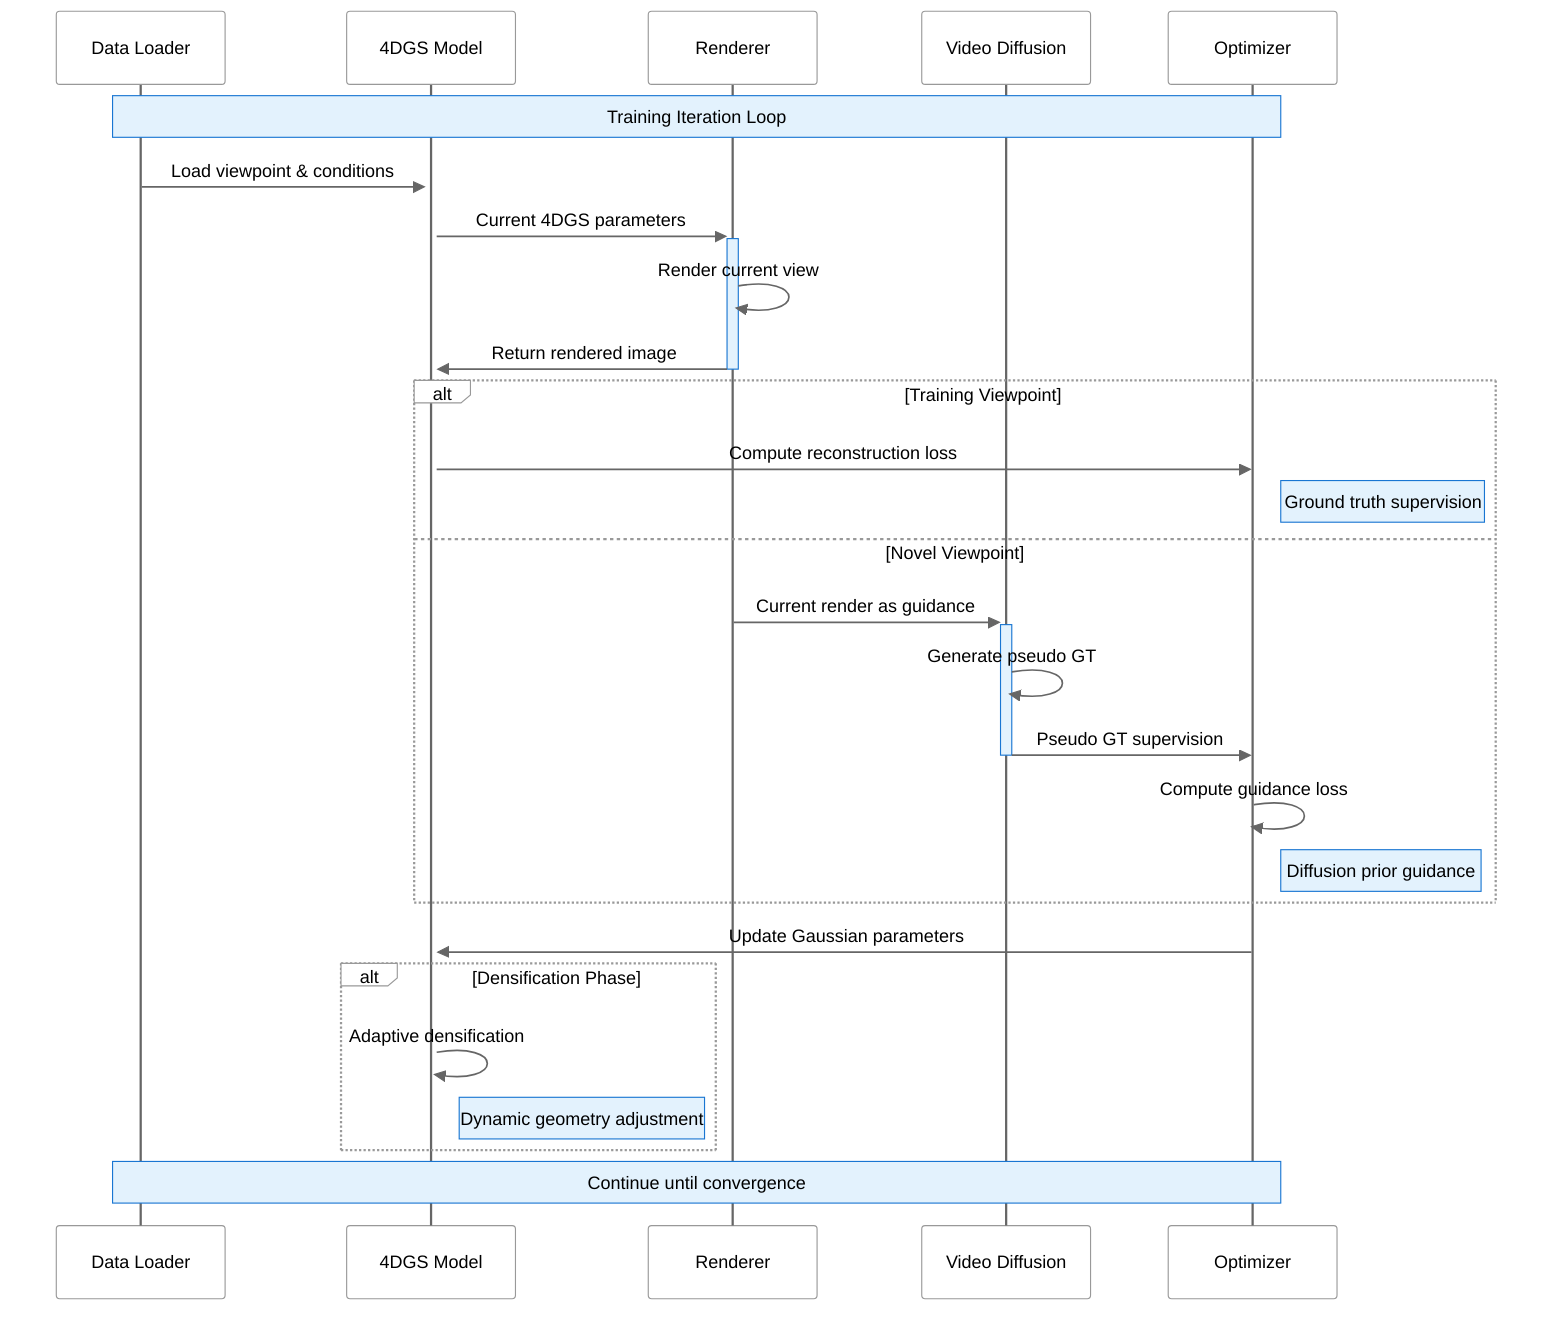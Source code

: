 %%{init: {'theme':'base', 'themeVariables': {'primaryColor':'#FFFFFF','primaryTextColor':'#000','primaryBorderColor':'#999999','lineColor':'#666','secondaryColor':'#F5F5F5','tertiaryColor':'#FFFFFF','noteBkgColor':'#E3F2FD','noteBorderColor':'#1976D2','noteTextColor':'#000','actorBkg':'#FFFFFF','actorBorder':'#999999','actorTextColor':'#000','actorLineColor':'#666','signalColor':'#666','signalTextColor':'#000','labelBoxBkgColor':'#FFFFFF','labelBoxBorderColor':'#999999','labelTextColor':'#000','loopTextColor':'#000','activationBorderColor':'#1976D2','activationBkgColor':'#E3F2FD','sequenceNumberColor':'#FFF'}}}%%
sequenceDiagram
    participant DL as Data Loader
    participant GS as 4DGS Model
    participant RN as Renderer
    participant VD as Video Diffusion
    participant OP as Optimizer
    
    Note over DL,OP: Training Iteration Loop
    
    DL->>+GS: Load viewpoint & conditions
    GS->>+RN: Current 4DGS parameters
    RN->>RN: Render current view
    RN->>-GS: Return rendered image
    
    alt Training Viewpoint
        GS->>OP: Compute reconstruction loss
        Note right of OP: Ground truth supervision
    else Novel Viewpoint
        RN->>+VD: Current render as guidance
        VD->>VD: Generate pseudo GT
        VD->>-OP: Pseudo GT supervision
        OP->>OP: Compute guidance loss
        Note right of OP: Diffusion prior guidance
    end
    
    OP->>GS: Update Gaussian parameters
    
    alt Densification Phase
        GS->>GS: Adaptive densification
        Note right of GS: Dynamic geometry adjustment
    end
    
    Note over DL,OP: Continue until convergence